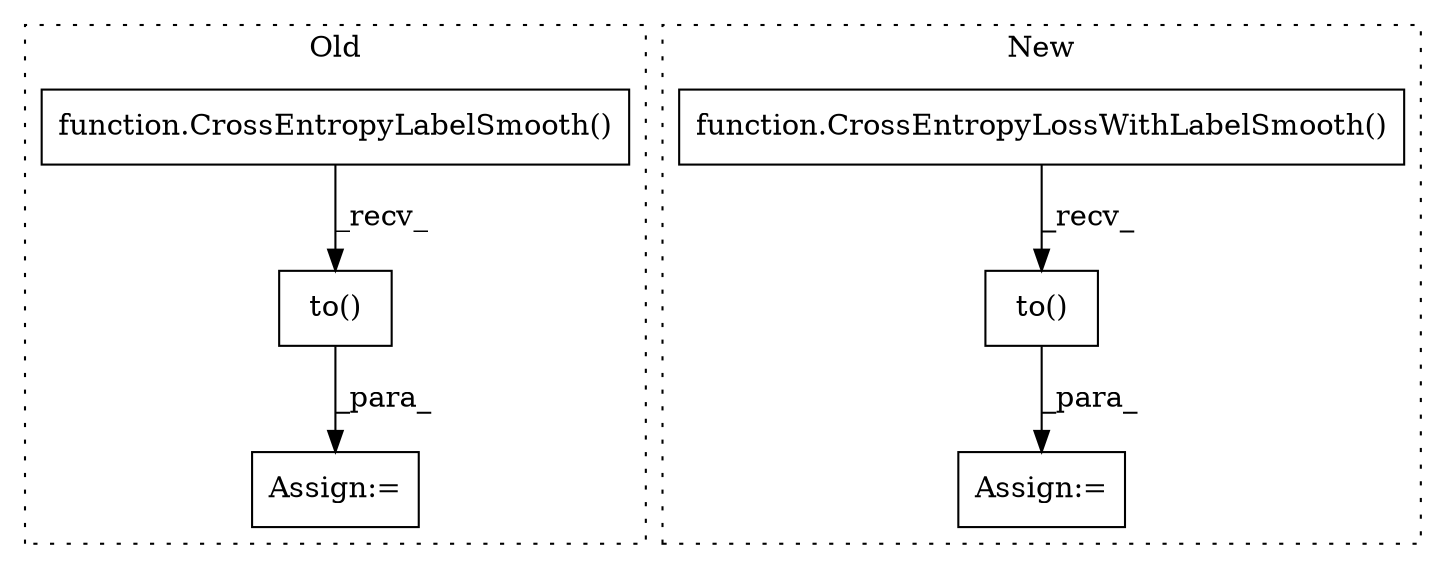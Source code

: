 digraph G {
subgraph cluster0 {
1 [label="to()" a="75" s="5165,5211" l="40,1" shape="box"];
5 [label="function.CrossEntropyLabelSmooth()" a="75" s="5165,5200" l="24,1" shape="box"];
6 [label="Assign:=" a="68" s="5162" l="3" shape="box"];
label = "Old";
style="dotted";
}
subgraph cluster1 {
2 [label="function.CrossEntropyLossWithLabelSmooth()" a="75" s="5249,5292" l="32,1" shape="box"];
3 [label="to()" a="75" s="5249,5303" l="48,1" shape="box"];
4 [label="Assign:=" a="68" s="5246" l="3" shape="box"];
label = "New";
style="dotted";
}
1 -> 6 [label="_para_"];
2 -> 3 [label="_recv_"];
3 -> 4 [label="_para_"];
5 -> 1 [label="_recv_"];
}